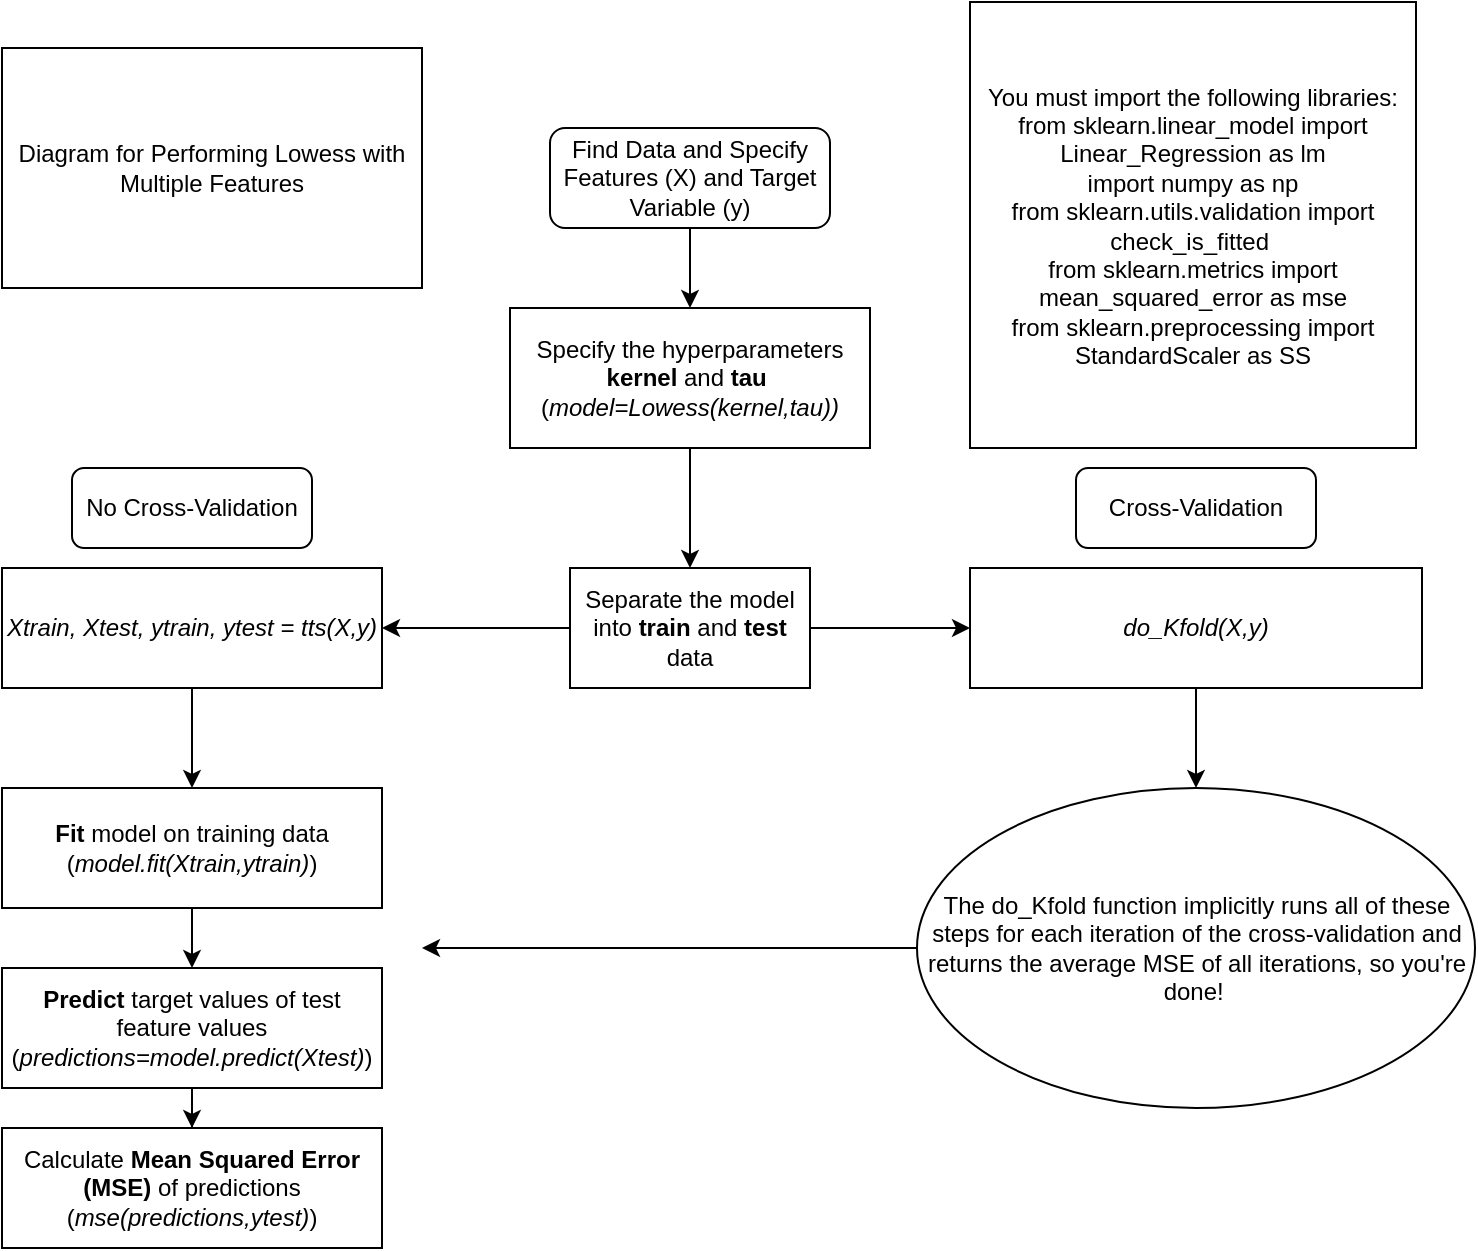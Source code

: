 <mxfile version="24.7.12">
  <diagram id="C5RBs43oDa-KdzZeNtuy" name="Page-1">
    <mxGraphModel dx="1025" dy="650" grid="1" gridSize="10" guides="1" tooltips="1" connect="1" arrows="1" fold="1" page="1" pageScale="1" pageWidth="827" pageHeight="1169" math="0" shadow="0">
      <root>
        <mxCell id="WIyWlLk6GJQsqaUBKTNV-0" />
        <mxCell id="WIyWlLk6GJQsqaUBKTNV-1" parent="WIyWlLk6GJQsqaUBKTNV-0" />
        <mxCell id="rzwKQrilAwkcrNIspmXl-10" value="" style="edgeStyle=orthogonalEdgeStyle;rounded=0;orthogonalLoop=1;jettySize=auto;html=1;" edge="1" parent="WIyWlLk6GJQsqaUBKTNV-1" source="WIyWlLk6GJQsqaUBKTNV-3" target="rzwKQrilAwkcrNIspmXl-2">
          <mxGeometry relative="1" as="geometry" />
        </mxCell>
        <mxCell id="WIyWlLk6GJQsqaUBKTNV-3" value="Find Data and Specify Features (X) and Target Variable (y)" style="rounded=1;whiteSpace=wrap;html=1;fontSize=12;glass=0;strokeWidth=1;shadow=0;" parent="WIyWlLk6GJQsqaUBKTNV-1" vertex="1">
          <mxGeometry x="344" y="70" width="140" height="50" as="geometry" />
        </mxCell>
        <mxCell id="rzwKQrilAwkcrNIspmXl-0" value="Diagram for Performing Lowess with Multiple Features" style="rounded=0;whiteSpace=wrap;html=1;" vertex="1" parent="WIyWlLk6GJQsqaUBKTNV-1">
          <mxGeometry x="70" y="30" width="210" height="120" as="geometry" />
        </mxCell>
        <mxCell id="rzwKQrilAwkcrNIspmXl-11" value="" style="edgeStyle=orthogonalEdgeStyle;rounded=0;orthogonalLoop=1;jettySize=auto;html=1;" edge="1" parent="WIyWlLk6GJQsqaUBKTNV-1" source="rzwKQrilAwkcrNIspmXl-2" target="rzwKQrilAwkcrNIspmXl-6">
          <mxGeometry relative="1" as="geometry" />
        </mxCell>
        <mxCell id="rzwKQrilAwkcrNIspmXl-2" value="Specify the hyperparameters &lt;b&gt;kernel &lt;/b&gt;and &lt;b&gt;tau&lt;/b&gt;&amp;nbsp;&lt;div&gt;(&lt;i&gt;model=Lowess(kernel,tau))&lt;/i&gt;&lt;/div&gt;" style="rounded=0;whiteSpace=wrap;html=1;" vertex="1" parent="WIyWlLk6GJQsqaUBKTNV-1">
          <mxGeometry x="324" y="160" width="180" height="70" as="geometry" />
        </mxCell>
        <mxCell id="rzwKQrilAwkcrNIspmXl-13" value="" style="edgeStyle=orthogonalEdgeStyle;rounded=0;orthogonalLoop=1;jettySize=auto;html=1;" edge="1" parent="WIyWlLk6GJQsqaUBKTNV-1" source="rzwKQrilAwkcrNIspmXl-6" target="rzwKQrilAwkcrNIspmXl-12">
          <mxGeometry relative="1" as="geometry" />
        </mxCell>
        <mxCell id="rzwKQrilAwkcrNIspmXl-6" value="Separate the model into &lt;b&gt;train&lt;/b&gt; and&lt;b&gt; test &lt;/b&gt;data" style="rounded=0;whiteSpace=wrap;html=1;" vertex="1" parent="WIyWlLk6GJQsqaUBKTNV-1">
          <mxGeometry x="354" y="290" width="120" height="60" as="geometry" />
        </mxCell>
        <mxCell id="rzwKQrilAwkcrNIspmXl-20" value="" style="edgeStyle=orthogonalEdgeStyle;rounded=0;orthogonalLoop=1;jettySize=auto;html=1;" edge="1" parent="WIyWlLk6GJQsqaUBKTNV-1" source="rzwKQrilAwkcrNIspmXl-9" target="rzwKQrilAwkcrNIspmXl-19">
          <mxGeometry relative="1" as="geometry" />
        </mxCell>
        <mxCell id="rzwKQrilAwkcrNIspmXl-9" value="&lt;b&gt;Fit &lt;/b&gt;model on training data (&lt;i&gt;model.fit(Xtrain,ytrain)&lt;/i&gt;)" style="rounded=0;whiteSpace=wrap;html=1;" vertex="1" parent="WIyWlLk6GJQsqaUBKTNV-1">
          <mxGeometry x="70" y="400" width="190" height="60" as="geometry" />
        </mxCell>
        <mxCell id="rzwKQrilAwkcrNIspmXl-25" value="" style="edgeStyle=orthogonalEdgeStyle;rounded=0;orthogonalLoop=1;jettySize=auto;html=1;" edge="1" parent="WIyWlLk6GJQsqaUBKTNV-1" source="rzwKQrilAwkcrNIspmXl-12" target="rzwKQrilAwkcrNIspmXl-23">
          <mxGeometry relative="1" as="geometry" />
        </mxCell>
        <mxCell id="rzwKQrilAwkcrNIspmXl-12" value="&lt;i&gt;do_Kfold(X,y)&lt;/i&gt;" style="rounded=0;whiteSpace=wrap;html=1;" vertex="1" parent="WIyWlLk6GJQsqaUBKTNV-1">
          <mxGeometry x="554" y="290" width="226" height="60" as="geometry" />
        </mxCell>
        <mxCell id="rzwKQrilAwkcrNIspmXl-15" value="" style="edgeStyle=orthogonalEdgeStyle;rounded=0;orthogonalLoop=1;jettySize=auto;html=1;" edge="1" parent="WIyWlLk6GJQsqaUBKTNV-1" source="rzwKQrilAwkcrNIspmXl-6" target="rzwKQrilAwkcrNIspmXl-14">
          <mxGeometry relative="1" as="geometry">
            <mxPoint x="354" y="320" as="sourcePoint" />
            <mxPoint x="210" y="320" as="targetPoint" />
          </mxGeometry>
        </mxCell>
        <mxCell id="rzwKQrilAwkcrNIspmXl-18" value="" style="edgeStyle=orthogonalEdgeStyle;rounded=0;orthogonalLoop=1;jettySize=auto;html=1;" edge="1" parent="WIyWlLk6GJQsqaUBKTNV-1" source="rzwKQrilAwkcrNIspmXl-14" target="rzwKQrilAwkcrNIspmXl-9">
          <mxGeometry relative="1" as="geometry" />
        </mxCell>
        <mxCell id="rzwKQrilAwkcrNIspmXl-14" value="&lt;i&gt;Xtrain, Xtest, ytrain, ytest = tts(X,y)&lt;/i&gt;" style="rounded=0;whiteSpace=wrap;html=1;" vertex="1" parent="WIyWlLk6GJQsqaUBKTNV-1">
          <mxGeometry x="70" y="290" width="190" height="60" as="geometry" />
        </mxCell>
        <mxCell id="rzwKQrilAwkcrNIspmXl-16" value="No Cross-Validation" style="rounded=1;whiteSpace=wrap;html=1;" vertex="1" parent="WIyWlLk6GJQsqaUBKTNV-1">
          <mxGeometry x="105" y="240" width="120" height="40" as="geometry" />
        </mxCell>
        <mxCell id="rzwKQrilAwkcrNIspmXl-17" value="Cross-Validation" style="rounded=1;whiteSpace=wrap;html=1;" vertex="1" parent="WIyWlLk6GJQsqaUBKTNV-1">
          <mxGeometry x="607" y="240" width="120" height="40" as="geometry" />
        </mxCell>
        <mxCell id="rzwKQrilAwkcrNIspmXl-22" value="" style="edgeStyle=orthogonalEdgeStyle;rounded=0;orthogonalLoop=1;jettySize=auto;html=1;" edge="1" parent="WIyWlLk6GJQsqaUBKTNV-1" source="rzwKQrilAwkcrNIspmXl-19" target="rzwKQrilAwkcrNIspmXl-21">
          <mxGeometry relative="1" as="geometry" />
        </mxCell>
        <mxCell id="rzwKQrilAwkcrNIspmXl-19" value="&lt;b&gt;Predict &lt;/b&gt;target values of test feature values (&lt;i&gt;predictions=model.predict(Xtest)&lt;/i&gt;)" style="rounded=0;whiteSpace=wrap;html=1;" vertex="1" parent="WIyWlLk6GJQsqaUBKTNV-1">
          <mxGeometry x="70" y="490" width="190" height="60" as="geometry" />
        </mxCell>
        <mxCell id="rzwKQrilAwkcrNIspmXl-21" value="Calculate &lt;b&gt;Mean Squared Error (MSE)&lt;/b&gt; of predictions (&lt;i&gt;mse(predictions,ytest)&lt;/i&gt;)" style="rounded=0;whiteSpace=wrap;html=1;" vertex="1" parent="WIyWlLk6GJQsqaUBKTNV-1">
          <mxGeometry x="70" y="570" width="190" height="60" as="geometry" />
        </mxCell>
        <mxCell id="rzwKQrilAwkcrNIspmXl-24" style="edgeStyle=orthogonalEdgeStyle;rounded=0;orthogonalLoop=1;jettySize=auto;html=1;exitX=0;exitY=0.5;exitDx=0;exitDy=0;" edge="1" parent="WIyWlLk6GJQsqaUBKTNV-1" source="rzwKQrilAwkcrNIspmXl-23">
          <mxGeometry relative="1" as="geometry">
            <mxPoint x="280" y="480" as="targetPoint" />
          </mxGeometry>
        </mxCell>
        <mxCell id="rzwKQrilAwkcrNIspmXl-23" value="The do_Kfold function implicitly runs all of these steps for each iteration of the cross-validation and returns the average MSE of all iterations, so you&#39;re done!&amp;nbsp;" style="ellipse;whiteSpace=wrap;html=1;" vertex="1" parent="WIyWlLk6GJQsqaUBKTNV-1">
          <mxGeometry x="527.5" y="400" width="279" height="160" as="geometry" />
        </mxCell>
        <mxCell id="rzwKQrilAwkcrNIspmXl-26" value="You must import the following libraries:&lt;div&gt;from sklearn.linear_model import Linear_Regression&amp;nbsp;&lt;span style=&quot;background-color: initial;&quot;&gt;as lm&lt;/span&gt;&lt;/div&gt;&lt;div&gt;import numpy as np&lt;/div&gt;&lt;div&gt;from sklearn.utils.validation import check_is_fitted&amp;nbsp;&lt;/div&gt;&lt;div&gt;from sklearn.metrics import mean_squared_error as mse&lt;/div&gt;&lt;div&gt;from sklearn.preprocessing import StandardScaler as SS&lt;/div&gt;" style="whiteSpace=wrap;html=1;aspect=fixed;" vertex="1" parent="WIyWlLk6GJQsqaUBKTNV-1">
          <mxGeometry x="554" y="7" width="223" height="223" as="geometry" />
        </mxCell>
      </root>
    </mxGraphModel>
  </diagram>
</mxfile>
